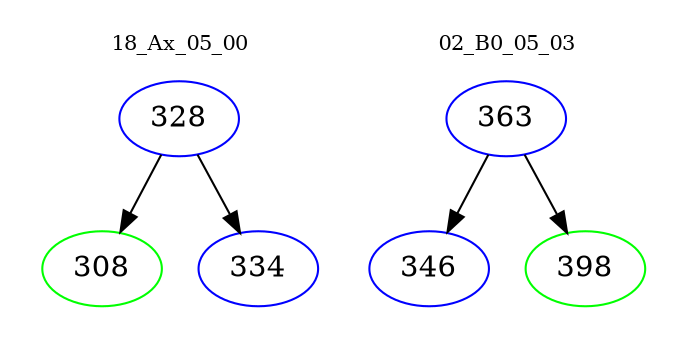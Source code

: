 digraph{
subgraph cluster_0 {
color = white
label = "18_Ax_05_00";
fontsize=10;
T0_328 [label="328", color="blue"]
T0_328 -> T0_308 [color="black"]
T0_308 [label="308", color="green"]
T0_328 -> T0_334 [color="black"]
T0_334 [label="334", color="blue"]
}
subgraph cluster_1 {
color = white
label = "02_B0_05_03";
fontsize=10;
T1_363 [label="363", color="blue"]
T1_363 -> T1_346 [color="black"]
T1_346 [label="346", color="blue"]
T1_363 -> T1_398 [color="black"]
T1_398 [label="398", color="green"]
}
}
